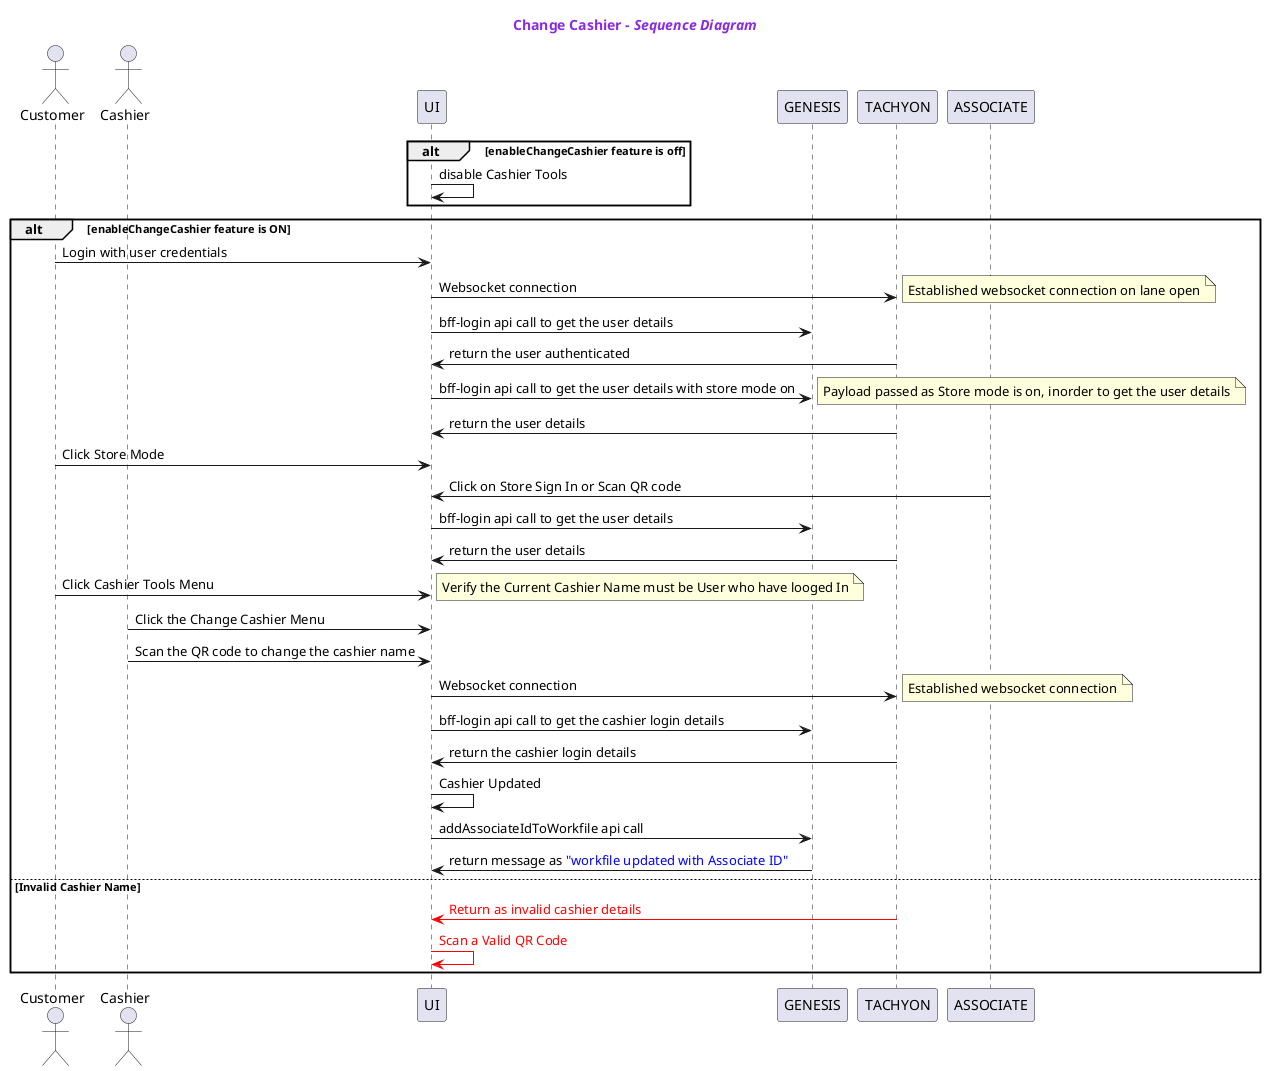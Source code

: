 @startuml
title
 <font color=BlueViolet>Change Cashier - <i>Sequence Diagram</i></font>
end title
actor Customer as USER
actor Cashier as CASHIER
participant UI as UI
participant GENESIS as GENESIS
participant TACHYON as TACHYON


alt enableChangeCashier feature is off
UI->UI: disable Cashier Tools
end
alt enableChangeCashier feature is ON
   USER->UI: Login with user credentials
   UI->TACHYON: Websocket connection
   note right: Established websocket connection on lane open
   UI -> GENESIS: bff-login api call to get the user details
   TACHYON -> UI: return the user authenticated
   UI -> GENESIS: bff-login api call to get the user details with store mode on
   note right: Payload passed as Store mode is on, inorder to get the user details
   TACHYON -> UI: return the user details
   USER->UI: Click Store Mode
   ASSOCIATE -> UI: Click on Store Sign In or Scan QR code
   UI -> GENESIS: bff-login api call to get the user details
   TACHYON -> UI: return the user details
   USER -> UI: Click Cashier Tools Menu
   note right: Verify the Current Cashier Name must be User who have looged In
   CASHIER -> UI: Click the Change Cashier Menu
   CASHIER -> UI: Scan the QR code to change the cashier name
   UI->TACHYON: Websocket connection
   note right: Established websocket connection
   UI -> GENESIS: bff-login api call to get the cashier login details
   TACHYON -> UI: return the cashier login details
   UI -> UI: Cashier Updated
   UI -> GENESIS: addAssociateIdToWorkfile api call
   GENESIS -> UI: return message as <font color=blue>"workfile updated with Associate ID"
   else Invalid Cashier Name
   TACHYON -[#red]> UI: <font color=red>Return as invalid cashier details
   UI -[#red]> UI: <font color=red>Scan a Valid QR Code
end